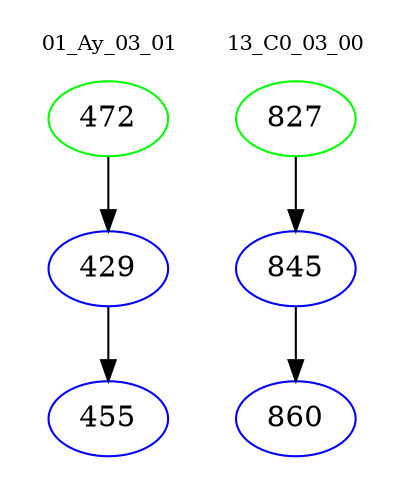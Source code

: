 digraph{
subgraph cluster_0 {
color = white
label = "01_Ay_03_01";
fontsize=10;
T0_472 [label="472", color="green"]
T0_472 -> T0_429 [color="black"]
T0_429 [label="429", color="blue"]
T0_429 -> T0_455 [color="black"]
T0_455 [label="455", color="blue"]
}
subgraph cluster_1 {
color = white
label = "13_C0_03_00";
fontsize=10;
T1_827 [label="827", color="green"]
T1_827 -> T1_845 [color="black"]
T1_845 [label="845", color="blue"]
T1_845 -> T1_860 [color="black"]
T1_860 [label="860", color="blue"]
}
}
